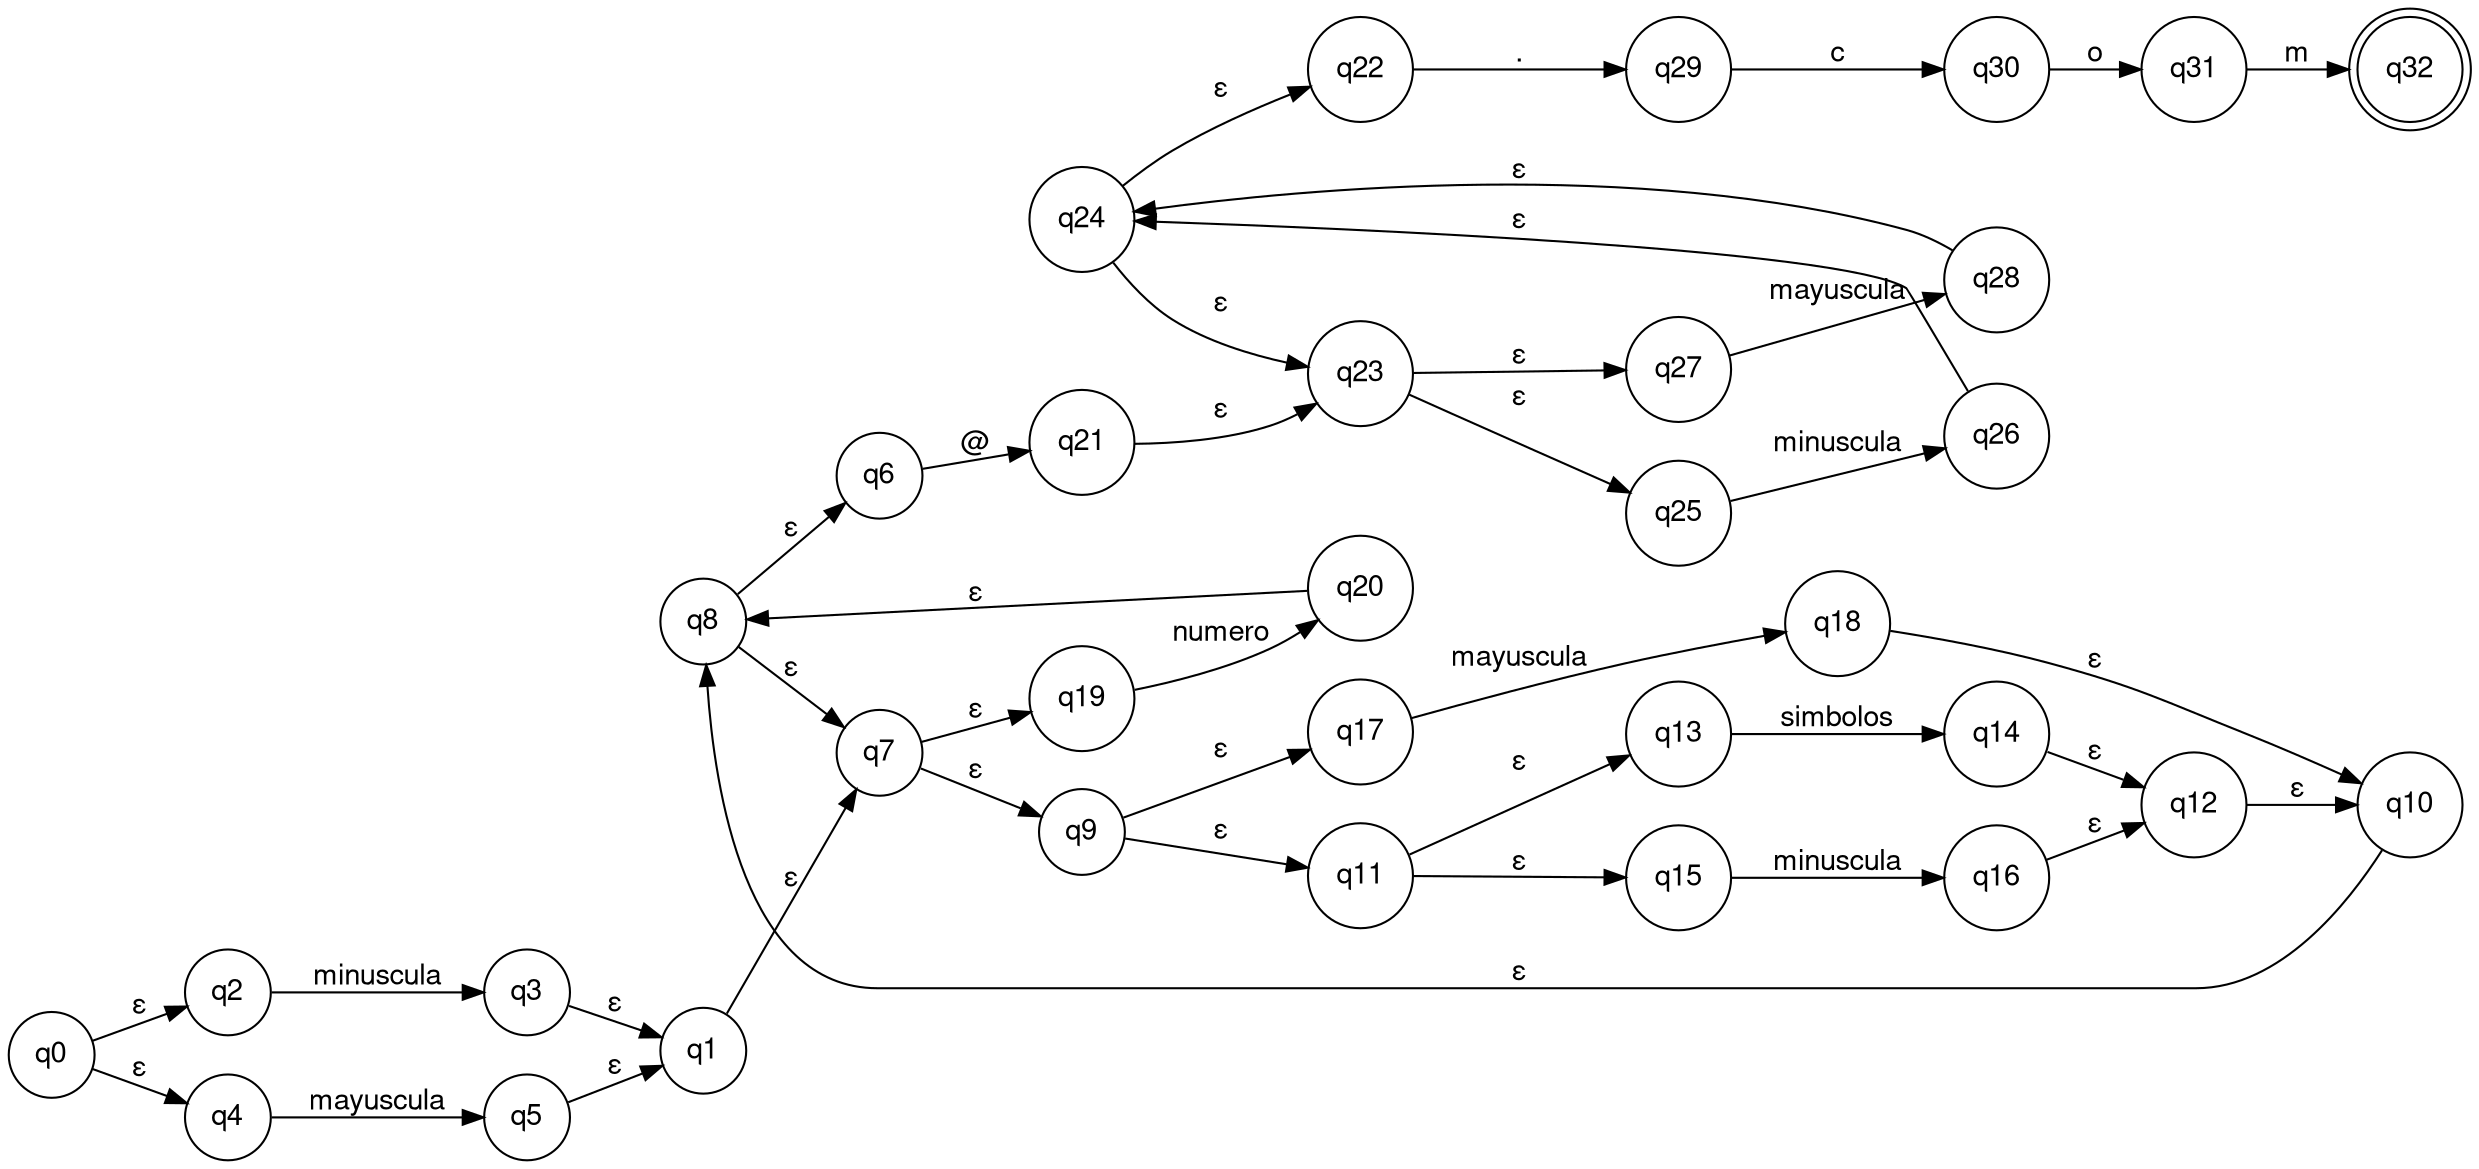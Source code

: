 digraph correoElectronico {
	node [fontname="Helvetica,Arial,sans-serif"]
	edge [fontname="Helvetica,Arial,sans-serif"]
	rankdir=LR;
	node [shape = doublecircle]; q32;
	node [shape = circle];
	q0 -> q2 [label="ε"];
	q0 -> q4 [label="ε"];
	q1 -> q7 [label="ε"];
	q2 -> q3 [label="minuscula"];
	q3 -> q1 [label="ε"];
	q4 -> q5 [label="mayuscula"];
	q5 -> q1 [label="ε"];
	q6 -> q21 [label="@"];
	q7 -> q19 [label="ε"];
	q7 -> q9 [label="ε"];
	q8 -> q6 [label="ε"];
	q8 -> q7 [label="ε"];
	q9 -> q17 [label="ε"];
	q9 -> q11 [label="ε"];
	q10 -> q8 [label="ε"];
	q11 -> q15 [label="ε"];
	q11 -> q13 [label="ε"];
	q12 -> q10 [label="ε"];
	q13 -> q14 [label="simbolos"];
	q14 -> q12 [label="ε"];
	q15 -> q16 [label="minuscula"];
	q16 -> q12 [label="ε"];
	q17 -> q18 [label="mayuscula"];
	q18 -> q10 [label="ε"];
	q19 -> q20 [label="numero"];
	q20 -> q8 [label="ε"];
	q21 -> q23 [label="ε"];
	q22 -> q29 [label="."];
	q23 -> q27 [label="ε"];
	q23 -> q25 [label="ε"];
	q24 -> q22 [label="ε"];
	q24 -> q23 [label="ε"];
	q25 -> q26 [label="minuscula"];
	q26 -> q24 [label="ε"];
	q27 -> q28 [label="mayuscula"];
	q28 -> q24 [label="ε"];
	q29 -> q30 [label="c"];
	q30 -> q31 [label="o"];
	q31 -> q32 [label="m"];
}